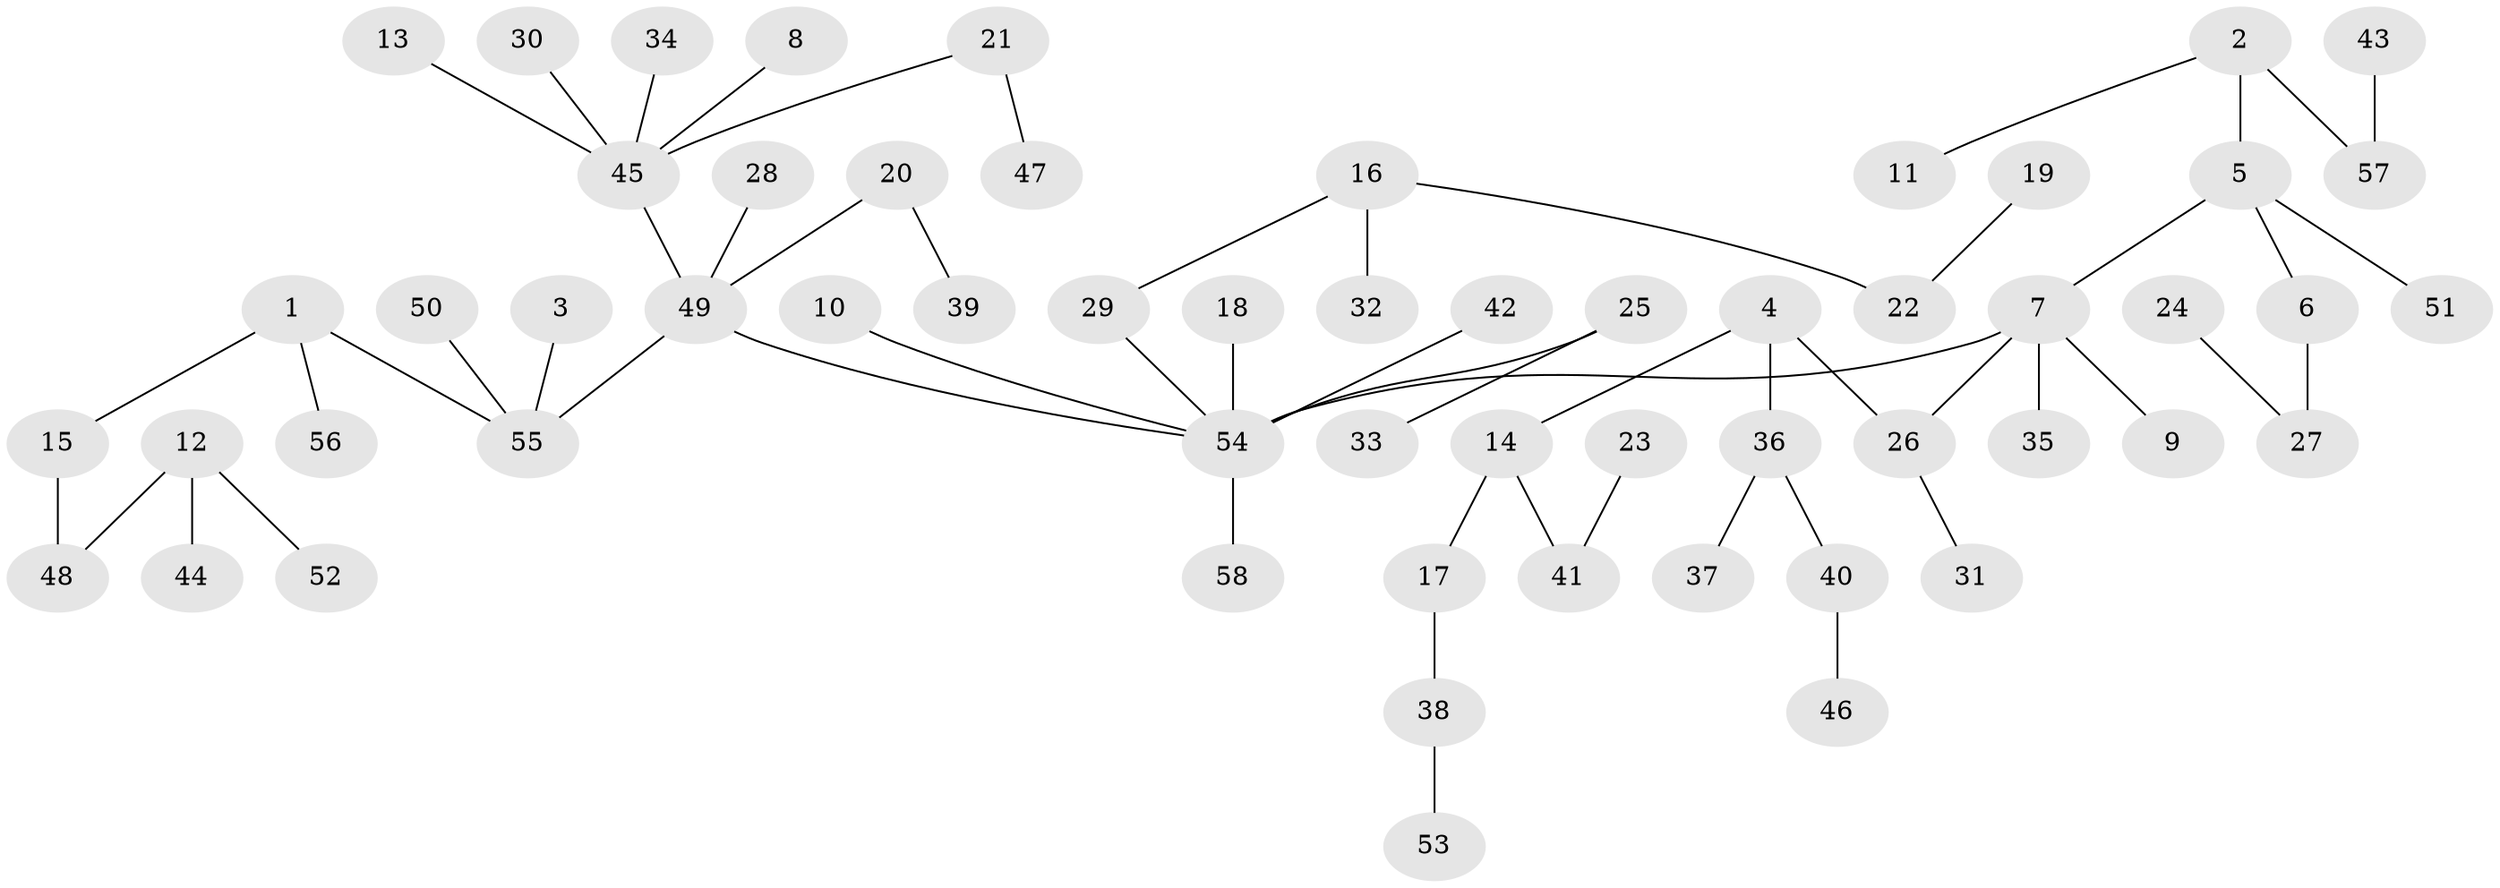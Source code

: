 // original degree distribution, {10: 0.006896551724137931, 4: 0.04827586206896552, 7: 0.006896551724137931, 6: 0.013793103448275862, 3: 0.15862068965517243, 1: 0.47586206896551725, 8: 0.006896551724137931, 2: 0.27586206896551724, 5: 0.006896551724137931}
// Generated by graph-tools (version 1.1) at 2025/37/03/04/25 23:37:18]
// undirected, 58 vertices, 57 edges
graph export_dot {
  node [color=gray90,style=filled];
  1;
  2;
  3;
  4;
  5;
  6;
  7;
  8;
  9;
  10;
  11;
  12;
  13;
  14;
  15;
  16;
  17;
  18;
  19;
  20;
  21;
  22;
  23;
  24;
  25;
  26;
  27;
  28;
  29;
  30;
  31;
  32;
  33;
  34;
  35;
  36;
  37;
  38;
  39;
  40;
  41;
  42;
  43;
  44;
  45;
  46;
  47;
  48;
  49;
  50;
  51;
  52;
  53;
  54;
  55;
  56;
  57;
  58;
  1 -- 15 [weight=1.0];
  1 -- 55 [weight=1.0];
  1 -- 56 [weight=1.0];
  2 -- 5 [weight=1.0];
  2 -- 11 [weight=1.0];
  2 -- 57 [weight=1.0];
  3 -- 55 [weight=1.0];
  4 -- 14 [weight=1.0];
  4 -- 26 [weight=1.0];
  4 -- 36 [weight=1.0];
  5 -- 6 [weight=1.0];
  5 -- 7 [weight=1.0];
  5 -- 51 [weight=1.0];
  6 -- 27 [weight=1.0];
  7 -- 9 [weight=1.0];
  7 -- 26 [weight=1.0];
  7 -- 35 [weight=1.0];
  7 -- 54 [weight=1.0];
  8 -- 45 [weight=1.0];
  10 -- 54 [weight=1.0];
  12 -- 44 [weight=1.0];
  12 -- 48 [weight=1.0];
  12 -- 52 [weight=1.0];
  13 -- 45 [weight=1.0];
  14 -- 17 [weight=1.0];
  14 -- 41 [weight=1.0];
  15 -- 48 [weight=1.0];
  16 -- 22 [weight=1.0];
  16 -- 29 [weight=1.0];
  16 -- 32 [weight=1.0];
  17 -- 38 [weight=1.0];
  18 -- 54 [weight=1.0];
  19 -- 22 [weight=1.0];
  20 -- 39 [weight=1.0];
  20 -- 49 [weight=1.0];
  21 -- 45 [weight=1.0];
  21 -- 47 [weight=1.0];
  23 -- 41 [weight=1.0];
  24 -- 27 [weight=1.0];
  25 -- 33 [weight=1.0];
  25 -- 54 [weight=1.0];
  26 -- 31 [weight=1.0];
  28 -- 49 [weight=1.0];
  29 -- 54 [weight=1.0];
  30 -- 45 [weight=1.0];
  34 -- 45 [weight=1.0];
  36 -- 37 [weight=1.0];
  36 -- 40 [weight=1.0];
  38 -- 53 [weight=1.0];
  40 -- 46 [weight=1.0];
  42 -- 54 [weight=1.0];
  43 -- 57 [weight=1.0];
  45 -- 49 [weight=1.0];
  49 -- 54 [weight=1.0];
  49 -- 55 [weight=1.0];
  50 -- 55 [weight=1.0];
  54 -- 58 [weight=1.0];
}
